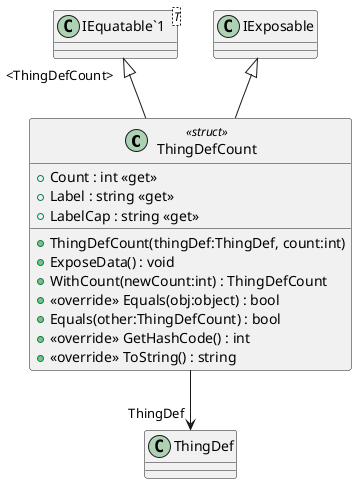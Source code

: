 @startuml
class ThingDefCount <<struct>> {
    + Count : int <<get>>
    + Label : string <<get>>
    + LabelCap : string <<get>>
    + ThingDefCount(thingDef:ThingDef, count:int)
    + ExposeData() : void
    + WithCount(newCount:int) : ThingDefCount
    + <<override>> Equals(obj:object) : bool
    + Equals(other:ThingDefCount) : bool
    + <<override>> GetHashCode() : int
    + <<override>> ToString() : string
}
class "IEquatable`1"<T> {
}
"IEquatable`1" "<ThingDefCount>" <|-- ThingDefCount
IExposable <|-- ThingDefCount
ThingDefCount --> "ThingDef" ThingDef
@enduml
